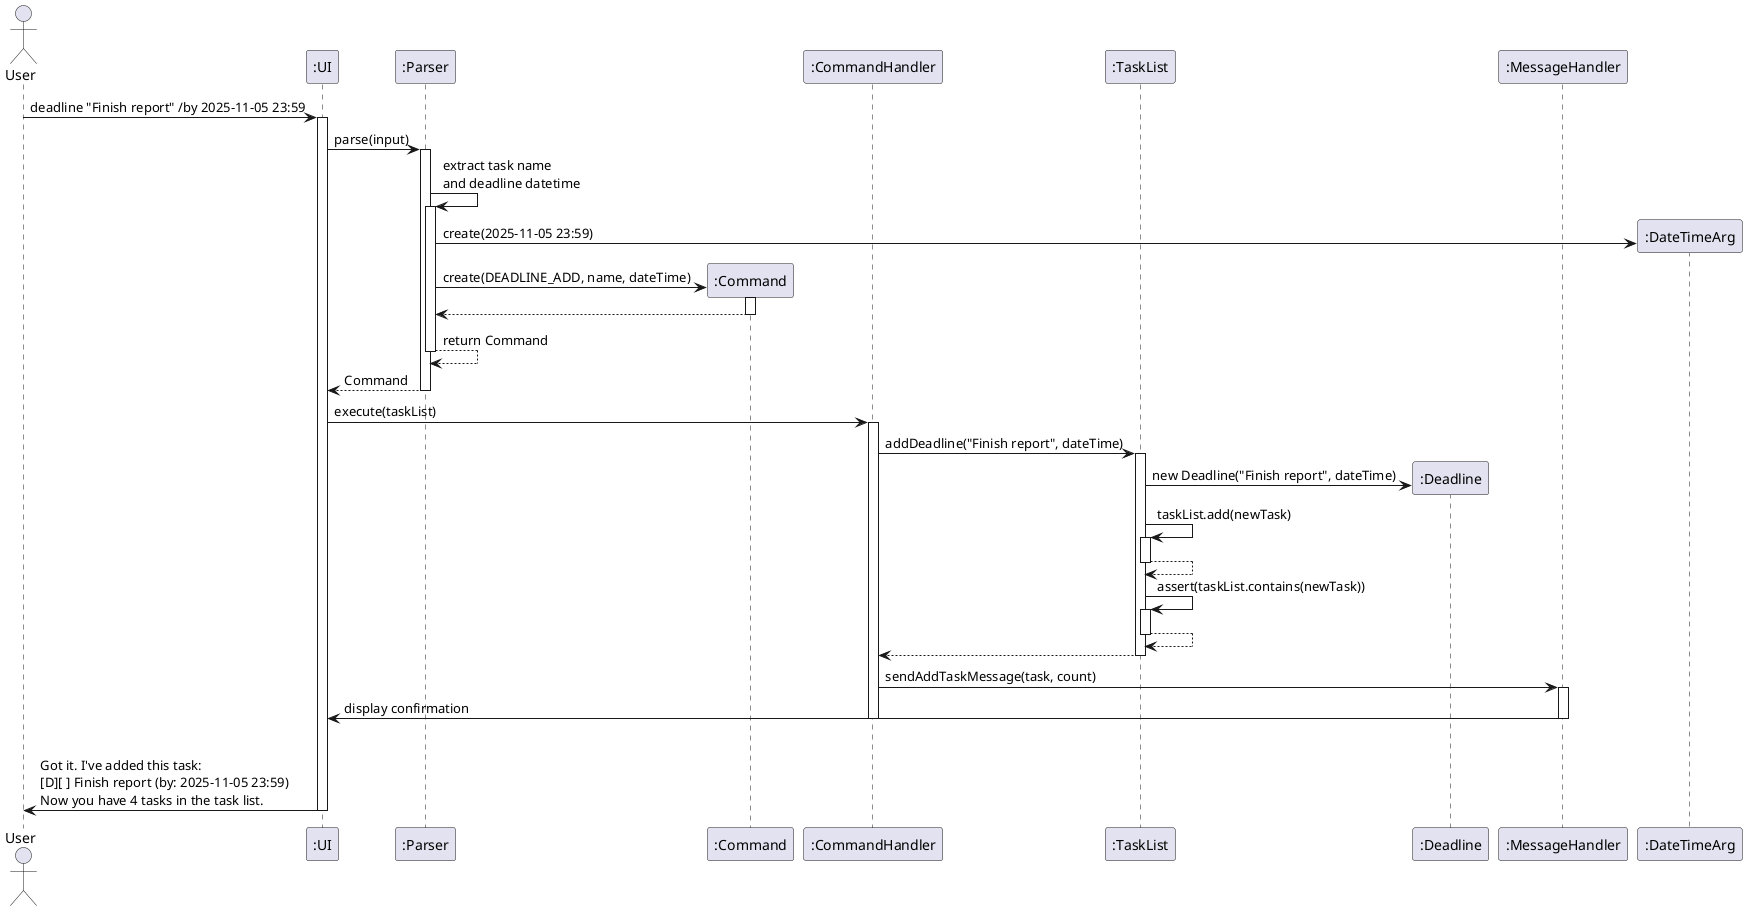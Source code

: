 @startuml AddDeadlineSequence
' Sequence diagram for adding a deadline
skinparam roundcorner 5

actor User
participant ":UI" as UI
participant ":Parser" as Parser
participant ":Command" as Command
participant ":CommandHandler" as CommandHandler
participant ":TaskList" as TaskList
participant ":Deadline" as Deadline
participant ":MessageHandler" as MessageHandler
participant ":DateTimeArg" as DateTimeArg

User -> UI : deadline "Finish report" /by 2025-11-05 23:59
activate UI

UI -> Parser : parse(input)
activate Parser

Parser -> Parser : extract task name\nand deadline datetime
activate Parser

Parser -> DateTimeArg ** : create(2025-11-05 23:59)
Parser -> Command ** : create(DEADLINE_ADD, name, dateTime)
activate Command
Command --> Parser
deactivate Command

Parser --> Parser : return Command
deactivate Parser

Parser --> UI : Command
deactivate Parser

UI -> CommandHandler : execute(taskList)
activate CommandHandler

CommandHandler -> TaskList : addDeadline("Finish report", dateTime)
activate TaskList

TaskList -> Deadline ** : new Deadline("Finish report", dateTime)

TaskList -> TaskList : taskList.add(newTask)
activate TaskList
TaskList --> TaskList
deactivate TaskList

TaskList -> TaskList : assert(taskList.contains(newTask))
activate TaskList
TaskList --> TaskList
deactivate TaskList

TaskList --> CommandHandler
deactivate TaskList

CommandHandler -> MessageHandler : sendAddTaskMessage(task, count)
activate MessageHandler

MessageHandler -> UI : display confirmation

deactivate CommandHandler
|||
deactivate MessageHandler

UI -> User : Got it. I've added this task:\n[D][ ] Finish report (by: 2025-11-05 23:59)\nNow you have 4 tasks in the task list.

deactivate UI

@enduml